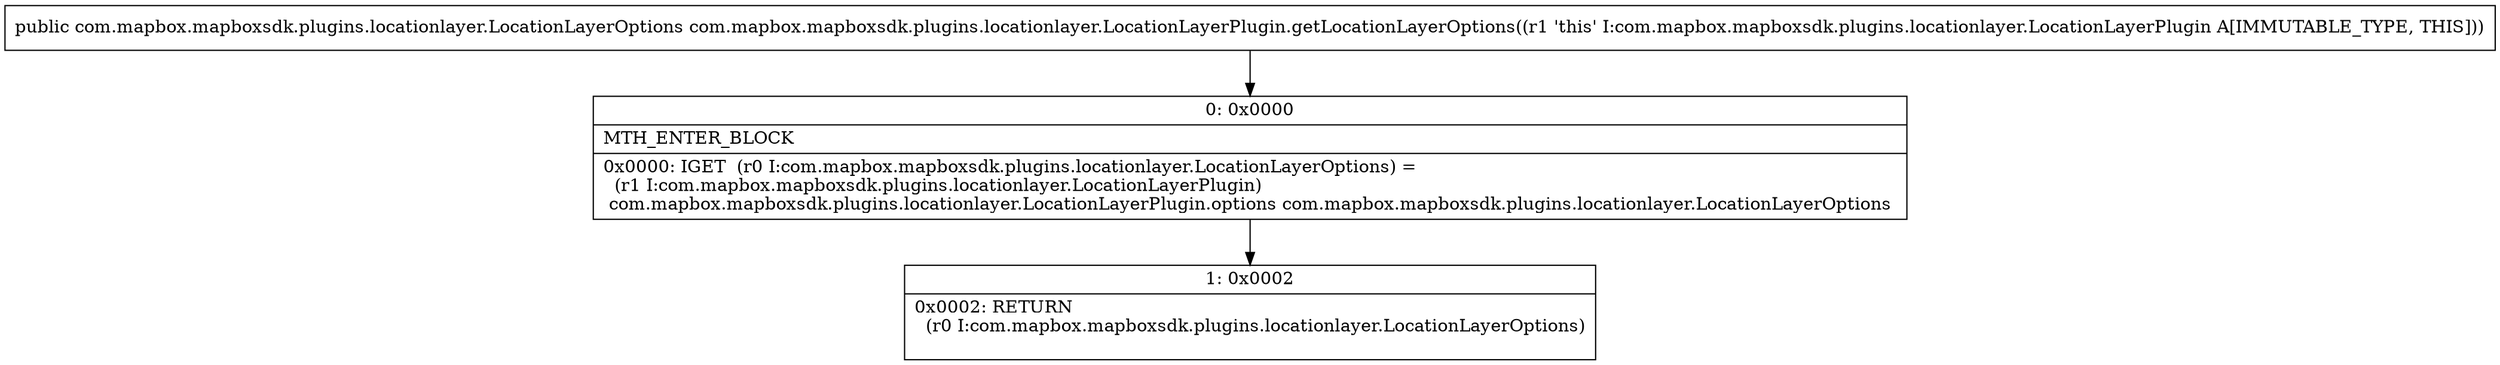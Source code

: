 digraph "CFG forcom.mapbox.mapboxsdk.plugins.locationlayer.LocationLayerPlugin.getLocationLayerOptions()Lcom\/mapbox\/mapboxsdk\/plugins\/locationlayer\/LocationLayerOptions;" {
Node_0 [shape=record,label="{0\:\ 0x0000|MTH_ENTER_BLOCK\l|0x0000: IGET  (r0 I:com.mapbox.mapboxsdk.plugins.locationlayer.LocationLayerOptions) = \l  (r1 I:com.mapbox.mapboxsdk.plugins.locationlayer.LocationLayerPlugin)\l com.mapbox.mapboxsdk.plugins.locationlayer.LocationLayerPlugin.options com.mapbox.mapboxsdk.plugins.locationlayer.LocationLayerOptions \l}"];
Node_1 [shape=record,label="{1\:\ 0x0002|0x0002: RETURN  \l  (r0 I:com.mapbox.mapboxsdk.plugins.locationlayer.LocationLayerOptions)\l \l}"];
MethodNode[shape=record,label="{public com.mapbox.mapboxsdk.plugins.locationlayer.LocationLayerOptions com.mapbox.mapboxsdk.plugins.locationlayer.LocationLayerPlugin.getLocationLayerOptions((r1 'this' I:com.mapbox.mapboxsdk.plugins.locationlayer.LocationLayerPlugin A[IMMUTABLE_TYPE, THIS])) }"];
MethodNode -> Node_0;
Node_0 -> Node_1;
}

